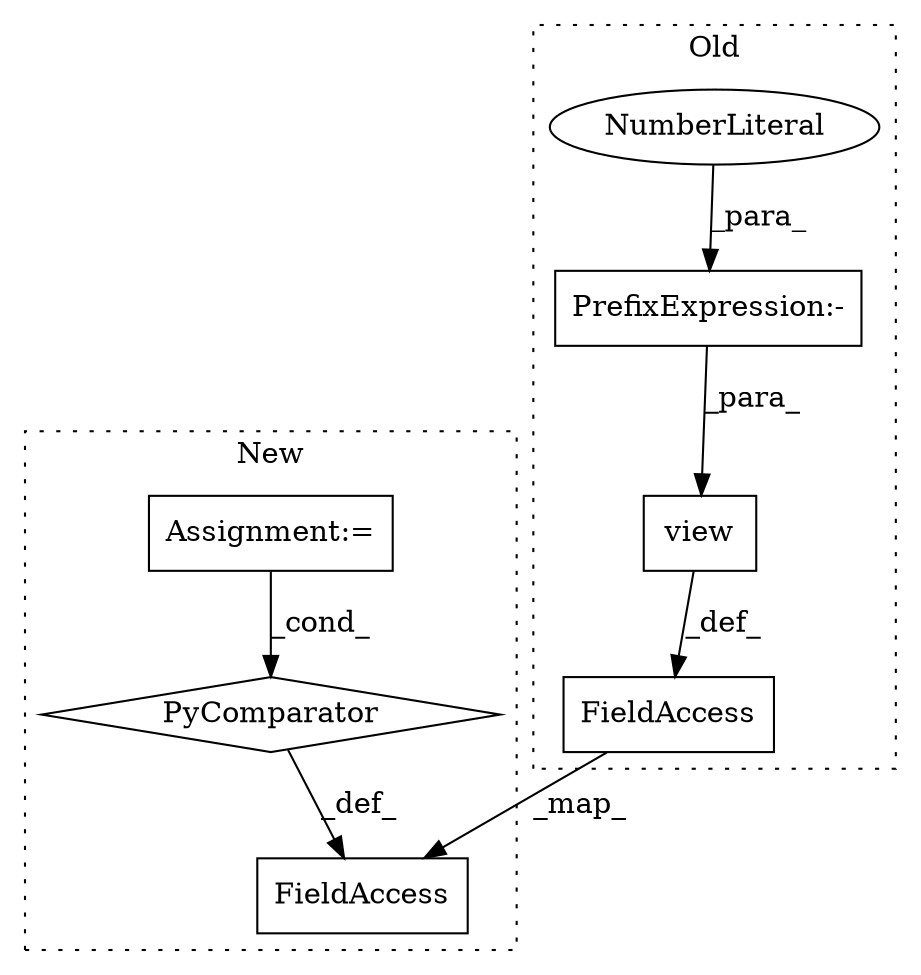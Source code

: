 digraph G {
subgraph cluster0 {
1 [label="view" a="32" s="18192,18199" l="5,1" shape="box"];
4 [label="PrefixExpression:-" a="38" s="18197" l="1" shape="box"];
5 [label="NumberLiteral" a="34" s="18198" l="1" shape="ellipse"];
7 [label="FieldAccess" a="22" s="18444" l="6" shape="box"];
label = "Old";
style="dotted";
}
subgraph cluster1 {
2 [label="PyComparator" a="113" s="18325" l="38" shape="diamond"];
3 [label="Assignment:=" a="7" s="18325" l="38" shape="box"];
6 [label="FieldAccess" a="22" s="18574" l="6" shape="box"];
label = "New";
style="dotted";
}
1 -> 7 [label="_def_"];
2 -> 6 [label="_def_"];
3 -> 2 [label="_cond_"];
4 -> 1 [label="_para_"];
5 -> 4 [label="_para_"];
7 -> 6 [label="_map_"];
}